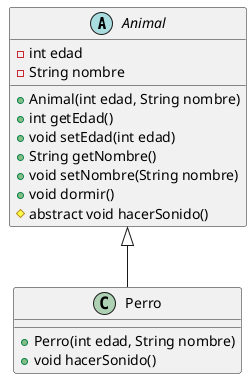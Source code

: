 @startuml
abstract class Animal {
    - int edad
    - String nombre

    + Animal(int edad, String nombre)
    + int getEdad()
    + void setEdad(int edad)
    + String getNombre()
    + void setNombre(String nombre)
    + void dormir()
    # abstract void hacerSonido()
}
class Perro extends Animal {
    + Perro(int edad, String nombre)
    + void hacerSonido()
}

@enduml
